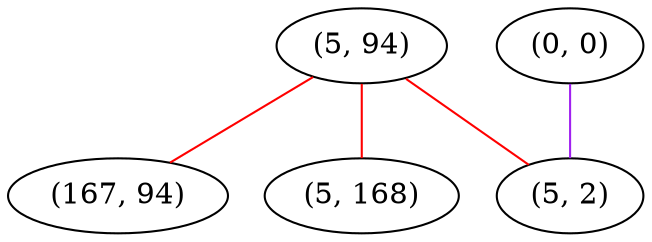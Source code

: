 graph "" {
"(5, 94)";
"(167, 94)";
"(0, 0)";
"(5, 2)";
"(5, 168)";
"(5, 94)" -- "(167, 94)"  [color=red, key=0, weight=1];
"(5, 94)" -- "(5, 2)"  [color=red, key=0, weight=1];
"(5, 94)" -- "(5, 168)"  [color=red, key=0, weight=1];
"(0, 0)" -- "(5, 2)"  [color=purple, key=0, weight=4];
}
